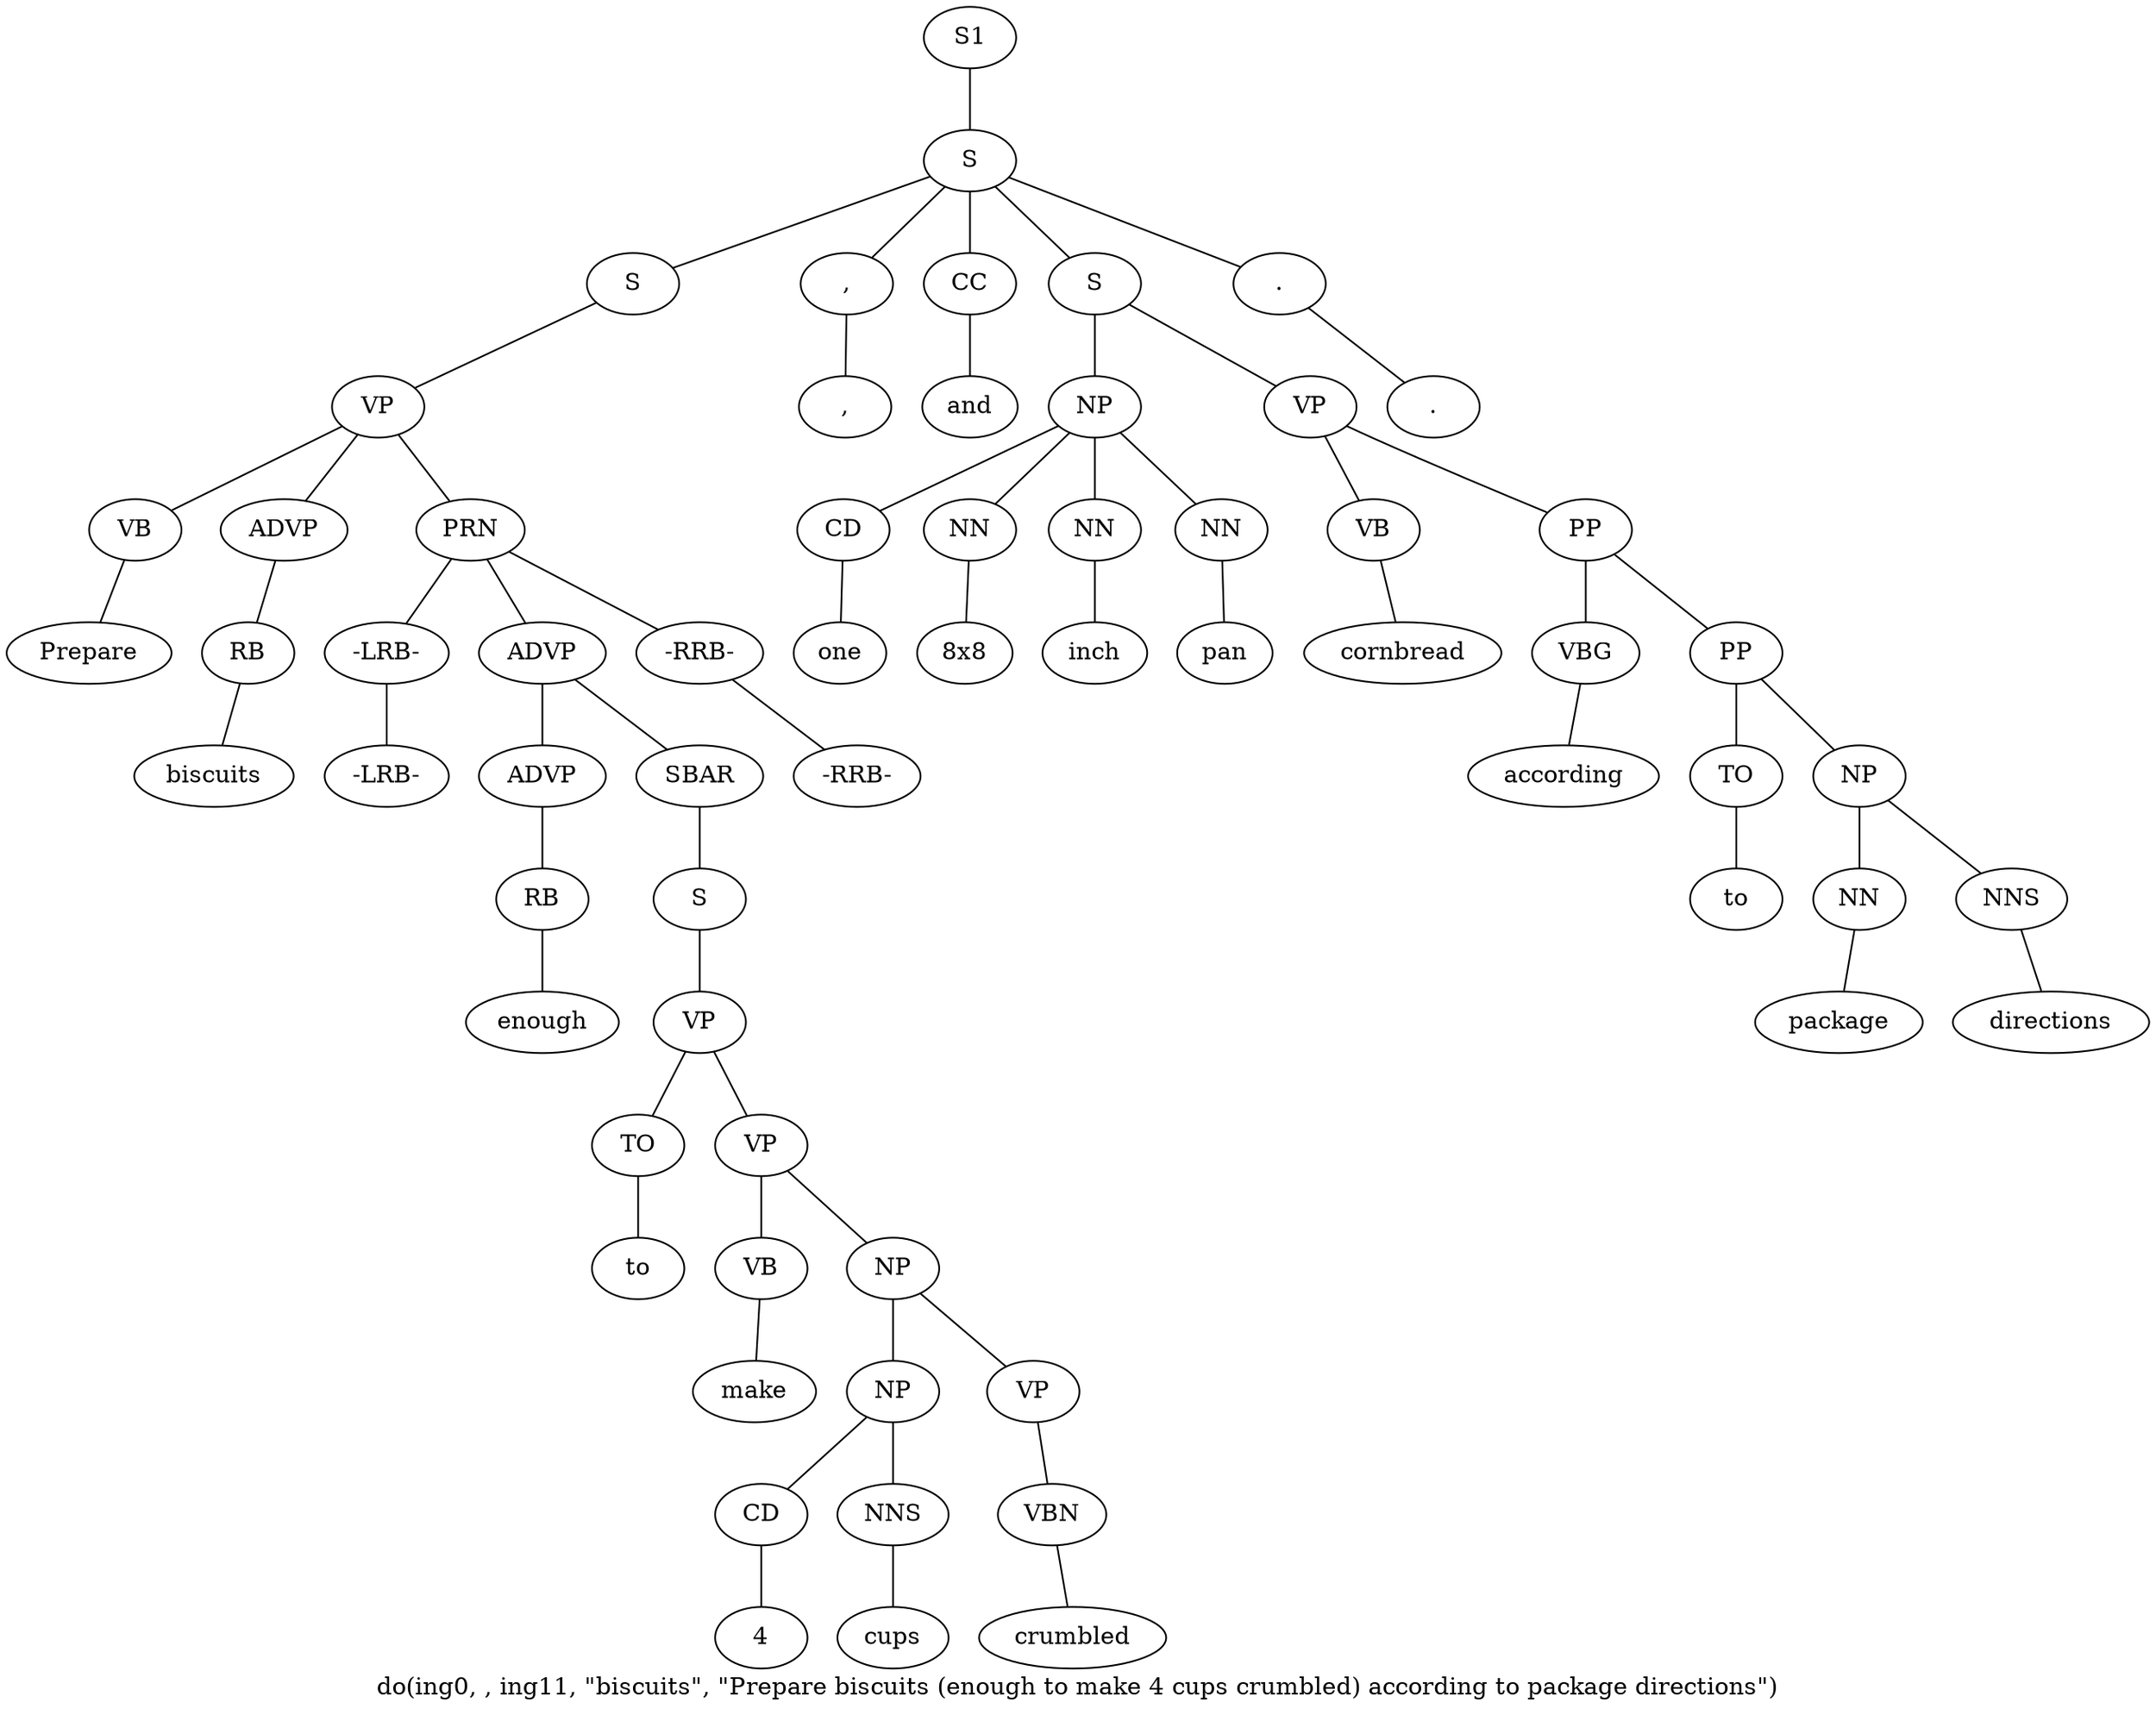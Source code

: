 graph SyntaxGraph {
	label = "do(ing0, , ing11, \"biscuits\", \"Prepare biscuits (enough to make 4 cups crumbled) according to package directions\")";
	Node0 [label="S1"];
	Node1 [label="S"];
	Node2 [label="S"];
	Node3 [label="VP"];
	Node4 [label="VB"];
	Node5 [label="Prepare"];
	Node6 [label="ADVP"];
	Node7 [label="RB"];
	Node8 [label="biscuits"];
	Node9 [label="PRN"];
	Node10 [label="-LRB-"];
	Node11 [label="-LRB-"];
	Node12 [label="ADVP"];
	Node13 [label="ADVP"];
	Node14 [label="RB"];
	Node15 [label="enough"];
	Node16 [label="SBAR"];
	Node17 [label="S"];
	Node18 [label="VP"];
	Node19 [label="TO"];
	Node20 [label="to"];
	Node21 [label="VP"];
	Node22 [label="VB"];
	Node23 [label="make"];
	Node24 [label="NP"];
	Node25 [label="NP"];
	Node26 [label="CD"];
	Node27 [label="4"];
	Node28 [label="NNS"];
	Node29 [label="cups"];
	Node30 [label="VP"];
	Node31 [label="VBN"];
	Node32 [label="crumbled"];
	Node33 [label="-RRB-"];
	Node34 [label="-RRB-"];
	Node35 [label=","];
	Node36 [label=","];
	Node37 [label="CC"];
	Node38 [label="and"];
	Node39 [label="S"];
	Node40 [label="NP"];
	Node41 [label="CD"];
	Node42 [label="one"];
	Node43 [label="NN"];
	Node44 [label="8x8"];
	Node45 [label="NN"];
	Node46 [label="inch"];
	Node47 [label="NN"];
	Node48 [label="pan"];
	Node49 [label="VP"];
	Node50 [label="VB"];
	Node51 [label="cornbread"];
	Node52 [label="PP"];
	Node53 [label="VBG"];
	Node54 [label="according"];
	Node55 [label="PP"];
	Node56 [label="TO"];
	Node57 [label="to"];
	Node58 [label="NP"];
	Node59 [label="NN"];
	Node60 [label="package"];
	Node61 [label="NNS"];
	Node62 [label="directions"];
	Node63 [label="."];
	Node64 [label="."];

	Node0 -- Node1;
	Node1 -- Node2;
	Node1 -- Node35;
	Node1 -- Node37;
	Node1 -- Node39;
	Node1 -- Node63;
	Node2 -- Node3;
	Node3 -- Node4;
	Node3 -- Node6;
	Node3 -- Node9;
	Node4 -- Node5;
	Node6 -- Node7;
	Node7 -- Node8;
	Node9 -- Node10;
	Node9 -- Node12;
	Node9 -- Node33;
	Node10 -- Node11;
	Node12 -- Node13;
	Node12 -- Node16;
	Node13 -- Node14;
	Node14 -- Node15;
	Node16 -- Node17;
	Node17 -- Node18;
	Node18 -- Node19;
	Node18 -- Node21;
	Node19 -- Node20;
	Node21 -- Node22;
	Node21 -- Node24;
	Node22 -- Node23;
	Node24 -- Node25;
	Node24 -- Node30;
	Node25 -- Node26;
	Node25 -- Node28;
	Node26 -- Node27;
	Node28 -- Node29;
	Node30 -- Node31;
	Node31 -- Node32;
	Node33 -- Node34;
	Node35 -- Node36;
	Node37 -- Node38;
	Node39 -- Node40;
	Node39 -- Node49;
	Node40 -- Node41;
	Node40 -- Node43;
	Node40 -- Node45;
	Node40 -- Node47;
	Node41 -- Node42;
	Node43 -- Node44;
	Node45 -- Node46;
	Node47 -- Node48;
	Node49 -- Node50;
	Node49 -- Node52;
	Node50 -- Node51;
	Node52 -- Node53;
	Node52 -- Node55;
	Node53 -- Node54;
	Node55 -- Node56;
	Node55 -- Node58;
	Node56 -- Node57;
	Node58 -- Node59;
	Node58 -- Node61;
	Node59 -- Node60;
	Node61 -- Node62;
	Node63 -- Node64;
}